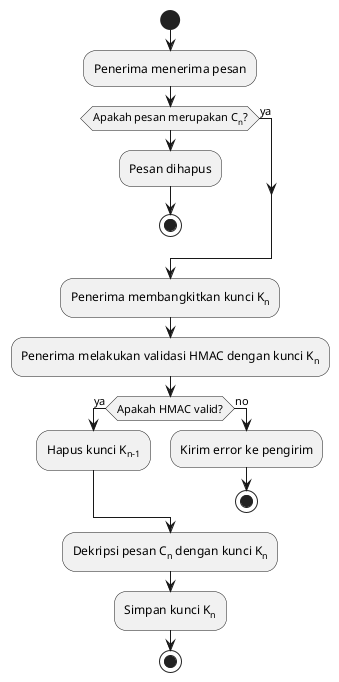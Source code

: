 @startuml "Key Regeneration: For Receiver"

start

:Penerima menerima pesan;
if (Apakah pesan merupakan C<sub>n</sub>?) then (ya)
else
  :Pesan dihapus;
  stop
endif

:Penerima membangkitkan kunci K<sub>n</sub>;
:Penerima melakukan validasi HMAC dengan kunci K<sub>n</sub>;

if (Apakah HMAC valid?) then (ya)
  :Hapus kunci K<sub>n-1</sub>;
else (no)
  :Kirim error ke pengirim;
  stop
endif

:Dekripsi pesan C<sub>n</sub> dengan kunci K<sub>n</sub>;
:Simpan kunci K<sub>n</sub>;

stop

@enduml

